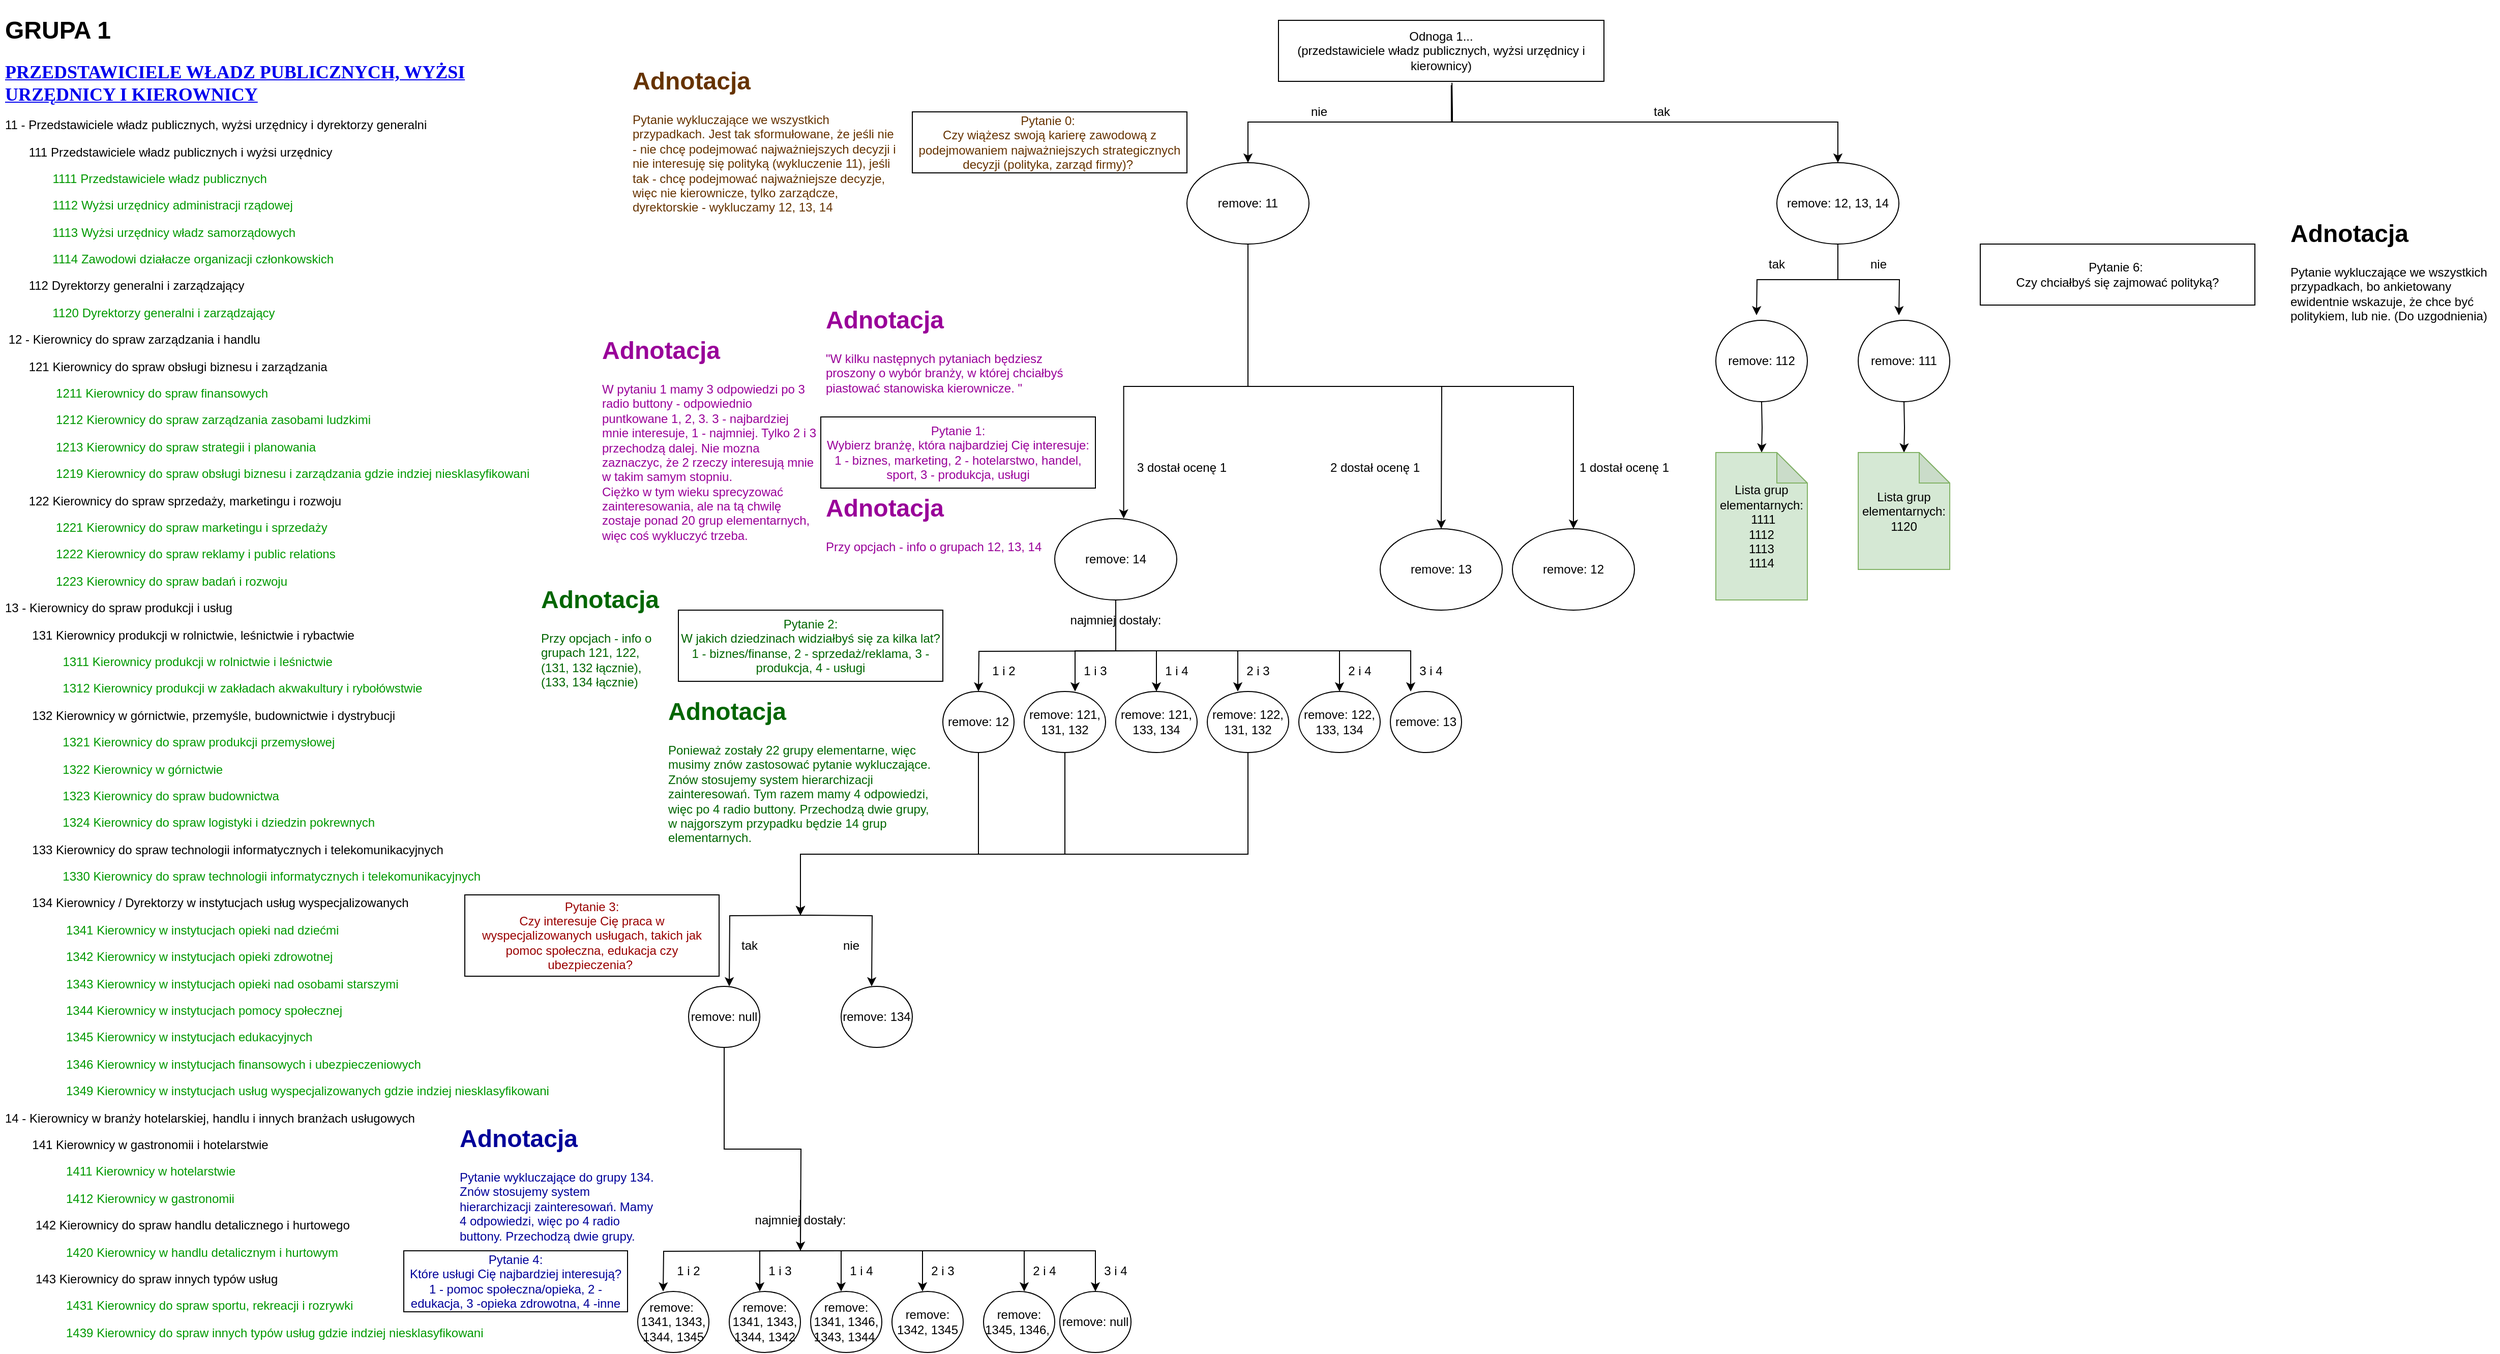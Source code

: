 <mxfile version="13.11.0" type="github">
  <diagram id="5uM9XUodchVWy86l6dnS" name="Page-1">
    <mxGraphModel dx="2208" dy="645" grid="1" gridSize="10" guides="1" tooltips="1" connect="1" arrows="1" fold="1" page="1" pageScale="1" pageWidth="827" pageHeight="1169" math="0" shadow="0">
      <root>
        <mxCell id="0" />
        <mxCell id="1" parent="0" />
        <mxCell id="pN9J62DILKApvvg1MB21-1" value="Odnoga 1...&lt;br&gt;(przedstawiciele władz publicznych, wyżsi urzędnicy i kierownicy)" style="rounded=0;whiteSpace=wrap;html=1;" parent="1" vertex="1">
          <mxGeometry x="430" y="20" width="320" height="60" as="geometry" />
        </mxCell>
        <mxCell id="pN9J62DILKApvvg1MB21-2" value="Pytanie 0:&amp;nbsp;&lt;br&gt;Czy wiążesz swoją karierę zawodową z podejmowaniem najważniejszych strategicznych decyzji (polityka, zarząd firmy)?&amp;nbsp;" style="rounded=0;whiteSpace=wrap;html=1;fontColor=#663300;" parent="1" vertex="1">
          <mxGeometry x="70" y="110" width="270" height="60" as="geometry" />
        </mxCell>
        <mxCell id="pN9J62DILKApvvg1MB21-8" value="" style="endArrow=classic;html=1;exitX=0.531;exitY=1.063;exitDx=0;exitDy=0;rounded=0;exitPerimeter=0;" parent="1" source="pN9J62DILKApvvg1MB21-1" edge="1">
          <mxGeometry width="50" height="50" relative="1" as="geometry">
            <mxPoint x="530" y="130" as="sourcePoint" />
            <mxPoint x="400" y="160" as="targetPoint" />
            <Array as="points">
              <mxPoint x="600" y="120" />
              <mxPoint x="400" y="120" />
            </Array>
          </mxGeometry>
        </mxCell>
        <mxCell id="pN9J62DILKApvvg1MB21-10" value="" style="endArrow=classic;html=1;rounded=0;entryX=0.5;entryY=0;entryDx=0;entryDy=0;exitX=0.533;exitY=1.023;exitDx=0;exitDy=0;exitPerimeter=0;" parent="1" source="pN9J62DILKApvvg1MB21-1" target="JiiDd-c7EXxBYxir_EYN-1" edge="1">
          <mxGeometry width="50" height="50" relative="1" as="geometry">
            <mxPoint x="550" y="80" as="sourcePoint" />
            <mxPoint x="690" y="160" as="targetPoint" />
            <Array as="points">
              <mxPoint x="601" y="110" />
              <mxPoint x="601" y="120" />
              <mxPoint x="690" y="120" />
              <mxPoint x="980" y="120" />
            </Array>
          </mxGeometry>
        </mxCell>
        <mxCell id="pN9J62DILKApvvg1MB21-11" value="nie" style="text;html=1;strokeColor=none;fillColor=none;align=center;verticalAlign=middle;whiteSpace=wrap;rounded=0;" parent="1" vertex="1">
          <mxGeometry x="450" y="100" width="40" height="20" as="geometry" />
        </mxCell>
        <mxCell id="pN9J62DILKApvvg1MB21-12" value="tak" style="text;html=1;strokeColor=none;fillColor=none;align=center;verticalAlign=middle;whiteSpace=wrap;rounded=0;" parent="1" vertex="1">
          <mxGeometry x="787" y="100" width="40" height="20" as="geometry" />
        </mxCell>
        <mxCell id="JiiDd-c7EXxBYxir_EYN-13" style="edgeStyle=orthogonalEdgeStyle;rounded=0;orthogonalLoop=1;jettySize=auto;html=1;exitX=0.5;exitY=1;exitDx=0;exitDy=0;entryX=0.5;entryY=0;entryDx=0;entryDy=0;entryPerimeter=0;" parent="1" source="JiiDd-c7EXxBYxir_EYN-1" edge="1">
          <mxGeometry relative="1" as="geometry">
            <mxPoint x="900" y="310" as="targetPoint" />
          </mxGeometry>
        </mxCell>
        <mxCell id="fl4-99ZhUkf3XR74oAWI-5" style="edgeStyle=orthogonalEdgeStyle;rounded=0;orthogonalLoop=1;jettySize=auto;html=1;" parent="1" source="JiiDd-c7EXxBYxir_EYN-1" edge="1">
          <mxGeometry relative="1" as="geometry">
            <mxPoint x="1040" y="310" as="targetPoint" />
          </mxGeometry>
        </mxCell>
        <mxCell id="JiiDd-c7EXxBYxir_EYN-1" value="remove: 12, 13, 14" style="ellipse;whiteSpace=wrap;html=1;" parent="1" vertex="1">
          <mxGeometry x="920" y="160" width="120" height="80" as="geometry" />
        </mxCell>
        <mxCell id="JiiDd-c7EXxBYxir_EYN-19" style="edgeStyle=orthogonalEdgeStyle;rounded=0;orthogonalLoop=1;jettySize=auto;html=1;entryX=0.565;entryY=-0.002;entryDx=0;entryDy=0;entryPerimeter=0;" parent="1" source="JiiDd-c7EXxBYxir_EYN-4" target="JiiDd-c7EXxBYxir_EYN-29" edge="1">
          <mxGeometry relative="1" as="geometry">
            <mxPoint x="340" y="520" as="targetPoint" />
            <Array as="points">
              <mxPoint x="400" y="380" />
              <mxPoint x="278" y="380" />
            </Array>
          </mxGeometry>
        </mxCell>
        <mxCell id="JiiDd-c7EXxBYxir_EYN-20" style="edgeStyle=orthogonalEdgeStyle;rounded=0;orthogonalLoop=1;jettySize=auto;html=1;exitX=0.5;exitY=1;exitDx=0;exitDy=0;" parent="1" source="JiiDd-c7EXxBYxir_EYN-4" edge="1">
          <mxGeometry relative="1" as="geometry">
            <mxPoint x="590" y="520" as="targetPoint" />
          </mxGeometry>
        </mxCell>
        <mxCell id="JiiDd-c7EXxBYxir_EYN-21" style="edgeStyle=orthogonalEdgeStyle;rounded=0;orthogonalLoop=1;jettySize=auto;html=1;entryX=0.5;entryY=0;entryDx=0;entryDy=0;" parent="1" source="JiiDd-c7EXxBYxir_EYN-4" target="JiiDd-c7EXxBYxir_EYN-31" edge="1">
          <mxGeometry relative="1" as="geometry">
            <mxPoint x="580" y="520" as="targetPoint" />
            <Array as="points">
              <mxPoint x="400" y="380" />
              <mxPoint x="720" y="380" />
              <mxPoint x="720" y="520" />
            </Array>
          </mxGeometry>
        </mxCell>
        <mxCell id="JiiDd-c7EXxBYxir_EYN-4" value="remove: 11" style="ellipse;whiteSpace=wrap;html=1;" parent="1" vertex="1">
          <mxGeometry x="340" y="160" width="120" height="80" as="geometry" />
        </mxCell>
        <mxCell id="JiiDd-c7EXxBYxir_EYN-15" value="Pytanie 1:&lt;br&gt;Wybierz branżę, która najbardziej Cię interesuje:&lt;br&gt;1 - biznes, marketing, 2 - hotelarstwo, handel, sport, 3 - produkcja, usługi" style="rounded=0;whiteSpace=wrap;html=1;fillColor=none;fontColor=#990099;" parent="1" vertex="1">
          <mxGeometry x="-20" y="410" width="270" height="70" as="geometry" />
        </mxCell>
        <mxCell id="JiiDd-c7EXxBYxir_EYN-17" value="&lt;h1&gt;Adnotacja&amp;nbsp;&lt;/h1&gt;&lt;p&gt;&quot;W kilku następnych pytaniach będziesz proszony o wybór branży, w której chciałbyś piastować stanowiska kierownicze. &quot;&lt;/p&gt;&lt;p&gt;&amp;nbsp;&lt;/p&gt;" style="text;html=1;spacing=5;spacingTop=-20;whiteSpace=wrap;overflow=hidden;rounded=0;fontColor=#990099;" parent="1" vertex="1">
          <mxGeometry x="-20" y="295" width="270" height="120" as="geometry" />
        </mxCell>
        <mxCell id="JiiDd-c7EXxBYxir_EYN-22" value="3 dostał ocenę 1" style="text;html=1;strokeColor=none;fillColor=none;align=center;verticalAlign=middle;whiteSpace=wrap;rounded=0;" parent="1" vertex="1">
          <mxGeometry x="280" y="450" width="110" height="20" as="geometry" />
        </mxCell>
        <mxCell id="JiiDd-c7EXxBYxir_EYN-23" value="2 dostał ocenę 1" style="text;html=1;strokeColor=none;fillColor=none;align=center;verticalAlign=middle;whiteSpace=wrap;rounded=0;" parent="1" vertex="1">
          <mxGeometry x="470" y="450" width="110" height="20" as="geometry" />
        </mxCell>
        <mxCell id="JiiDd-c7EXxBYxir_EYN-24" value="1 dostał ocenę 1" style="text;html=1;strokeColor=none;fillColor=none;align=center;verticalAlign=middle;whiteSpace=wrap;rounded=0;" parent="1" vertex="1">
          <mxGeometry x="720" y="450" width="100" height="20" as="geometry" />
        </mxCell>
        <mxCell id="JiiDd-c7EXxBYxir_EYN-28" value="&lt;h1&gt;Adnotacja&lt;/h1&gt;&lt;p&gt;Przy opcjach - info o grupach 12, 13, 14&lt;/p&gt;&lt;p&gt;&lt;br&gt;&lt;/p&gt;" style="text;html=1;spacing=5;spacingTop=-20;whiteSpace=wrap;overflow=hidden;rounded=0;fontColor=#990099;" parent="1" vertex="1">
          <mxGeometry x="-20" y="480" width="230" height="90" as="geometry" />
        </mxCell>
        <mxCell id="JiiDd-c7EXxBYxir_EYN-33" style="edgeStyle=orthogonalEdgeStyle;rounded=0;orthogonalLoop=1;jettySize=auto;html=1;entryX=0.5;entryY=0;entryDx=0;entryDy=0;" parent="1" edge="1">
          <mxGeometry relative="1" as="geometry">
            <mxPoint x="135" y="680" as="targetPoint" />
            <mxPoint x="310" y="640" as="sourcePoint" />
          </mxGeometry>
        </mxCell>
        <mxCell id="JiiDd-c7EXxBYxir_EYN-34" style="edgeStyle=orthogonalEdgeStyle;rounded=0;orthogonalLoop=1;jettySize=auto;html=1;exitX=0.5;exitY=1;exitDx=0;exitDy=0;" parent="1" source="JiiDd-c7EXxBYxir_EYN-29" edge="1">
          <mxGeometry relative="1" as="geometry">
            <mxPoint x="390" y="680" as="targetPoint" />
            <Array as="points">
              <mxPoint x="270" y="640" />
              <mxPoint x="390" y="640" />
            </Array>
          </mxGeometry>
        </mxCell>
        <mxCell id="1KFQorK6eVUudZrLt6k1-2" style="edgeStyle=orthogonalEdgeStyle;rounded=0;orthogonalLoop=1;jettySize=auto;html=1;exitX=0.5;exitY=1;exitDx=0;exitDy=0;" edge="1" parent="1" source="JiiDd-c7EXxBYxir_EYN-29">
          <mxGeometry relative="1" as="geometry">
            <mxPoint x="230" y="680" as="targetPoint" />
            <Array as="points">
              <mxPoint x="270" y="640" />
              <mxPoint x="230" y="640" />
            </Array>
          </mxGeometry>
        </mxCell>
        <mxCell id="1KFQorK6eVUudZrLt6k1-3" style="edgeStyle=orthogonalEdgeStyle;rounded=0;orthogonalLoop=1;jettySize=auto;html=1;exitX=0.5;exitY=1;exitDx=0;exitDy=0;" edge="1" parent="1" source="JiiDd-c7EXxBYxir_EYN-29">
          <mxGeometry relative="1" as="geometry">
            <mxPoint x="310" y="680" as="targetPoint" />
            <Array as="points">
              <mxPoint x="270" y="640" />
              <mxPoint x="310" y="640" />
            </Array>
          </mxGeometry>
        </mxCell>
        <mxCell id="JiiDd-c7EXxBYxir_EYN-29" value="remove: 14" style="ellipse;whiteSpace=wrap;html=1;" parent="1" vertex="1">
          <mxGeometry x="210" y="510" width="120" height="80" as="geometry" />
        </mxCell>
        <mxCell id="JiiDd-c7EXxBYxir_EYN-30" value="remove: 13" style="ellipse;whiteSpace=wrap;html=1;" parent="1" vertex="1">
          <mxGeometry x="530" y="520" width="120" height="80" as="geometry" />
        </mxCell>
        <mxCell id="JiiDd-c7EXxBYxir_EYN-31" value="remove: 12" style="ellipse;whiteSpace=wrap;html=1;" parent="1" vertex="1">
          <mxGeometry x="660" y="520" width="120" height="80" as="geometry" />
        </mxCell>
        <mxCell id="JiiDd-c7EXxBYxir_EYN-32" value="Pytanie 2:&lt;br&gt;W jakich dziedzinach widziałbyś się za kilka lat?&lt;br&gt;1 - biznes/finanse, 2 - sprzedaż/reklama, 3 - produkcja, 4 - usługi" style="rounded=0;whiteSpace=wrap;html=1;fontColor=#006600;" parent="1" vertex="1">
          <mxGeometry x="-160" y="600" width="260" height="70" as="geometry" />
        </mxCell>
        <mxCell id="fl4-99ZhUkf3XR74oAWI-1" value="Pytanie 6:&amp;nbsp;&lt;br&gt;Czy chciałbyś się zajmować polityką?" style="rounded=0;whiteSpace=wrap;html=1;" parent="1" vertex="1">
          <mxGeometry x="1120" y="240" width="270" height="60" as="geometry" />
        </mxCell>
        <mxCell id="fl4-99ZhUkf3XR74oAWI-2" value="&lt;h1&gt;Adnotacja&lt;/h1&gt;&lt;div&gt;W pytaniu 1 mamy 3 odpowiedzi po 3 radio buttony - odpowiednio puntkowane 1, 2, 3. 3 - najbardziej mnie interesuje, 1 - najmniej. Tylko 2 i 3 przechodzą dalej. Nie mozna zaznaczyc, że 2 rzeczy interesują mnie w takim samym stopniu.&lt;/div&gt;&lt;div&gt;Ciężko w tym wieku sprecyzować zainteresowania, ale na tą chwilę zostaje ponad 20 grup elementarnych, więc coś wykluczyć trzeba.&amp;nbsp;&lt;/div&gt;&lt;p&gt;&lt;br&gt;&lt;/p&gt;" style="text;html=1;spacing=5;spacingTop=-20;whiteSpace=wrap;overflow=hidden;rounded=0;fontColor=#990099;" parent="1" vertex="1">
          <mxGeometry x="-240" y="325" width="220" height="230" as="geometry" />
        </mxCell>
        <mxCell id="fl4-99ZhUkf3XR74oAWI-3" value="&lt;h1&gt;Adnotacja&amp;nbsp;&lt;/h1&gt;&lt;p&gt;Pytanie wykluczające we wszystkich przypadkach. Jest tak sformułowane, że jeśli nie - nie chcę podejmować najważniejszych decyzji i nie interesuję się polityką (wykluczenie 11), jeśli tak - chcę podejmować najważniejsze decyzje, więc nie kierownicze, tylko zarządcze, dyrektorskie - wykluczamy 12, 13, 14&lt;/p&gt;&lt;p&gt;&lt;br&gt;&lt;/p&gt;&lt;p&gt;&lt;br&gt;&lt;/p&gt;" style="text;html=1;strokeColor=none;fillColor=none;spacing=5;spacingTop=-20;whiteSpace=wrap;overflow=hidden;rounded=0;fontColor=#663300;" parent="1" vertex="1">
          <mxGeometry x="-210" y="60" width="270" height="160" as="geometry" />
        </mxCell>
        <mxCell id="fl4-99ZhUkf3XR74oAWI-4" value="&lt;h1&gt;GRUPA 1&amp;nbsp;&lt;/h1&gt;&lt;a name=&quot;sekcja&quot; style=&quot;font-family: &amp;#34;verdana&amp;#34; ; font-size: 18px ; font-weight: 700&quot;&gt;PRZEDSTAWICIELE WŁADZ PUBLICZNYCH, WYŻSI URZĘDNICY I KIEROWNICY&lt;/a&gt;&lt;p&gt;11 - Przedstawiciele władz publicznych, wyżsi urzędnicy i dyrektorzy generalni&lt;br&gt;&lt;/p&gt;&lt;p&gt;&amp;nbsp; &amp;nbsp; &amp;nbsp; &amp;nbsp;&lt;span&gt;111&lt;/span&gt;&lt;span&gt; &lt;/span&gt;&lt;span&gt;Przedstawiciele władz publicznych i wyżsi urzędnicy&lt;/span&gt;&lt;br&gt;&lt;/p&gt;&lt;p&gt;&amp;nbsp; &amp;nbsp; &amp;nbsp; &amp;nbsp; &amp;nbsp; &amp;nbsp; &amp;nbsp; &lt;font color=&quot;#009900&quot;&gt;1111&lt;span&gt; &lt;/span&gt;Przedstawiciele władz publicznych&lt;/font&gt;&lt;/p&gt;&lt;p&gt;&lt;font color=&quot;#009900&quot;&gt;&amp;nbsp; &amp;nbsp; &amp;nbsp; &amp;nbsp; &amp;nbsp; &amp;nbsp; &amp;nbsp; 1112&lt;span&gt; &lt;/span&gt;Wyżsi urzędnicy administracji rządowej&lt;/font&gt;&lt;/p&gt;&lt;p&gt;&lt;font color=&quot;#009900&quot;&gt;&amp;nbsp; &amp;nbsp; &amp;nbsp; &amp;nbsp; &amp;nbsp; &amp;nbsp; &amp;nbsp; 1113&lt;span&gt; &lt;/span&gt;Wyżsi urzędnicy władz samorządowych&lt;/font&gt;&lt;/p&gt;&lt;p&gt;&lt;font color=&quot;#009900&quot;&gt;&amp;nbsp; &amp;nbsp; &amp;nbsp; &amp;nbsp; &amp;nbsp; &amp;nbsp; &amp;nbsp; 1114&lt;span&gt; &lt;/span&gt;Zawodowi działacze organizacji członkowskich&lt;/font&gt;&lt;/p&gt;&lt;p&gt;&lt;span&gt; &lt;/span&gt;&lt;/p&gt;&lt;p&gt;&amp;nbsp; &amp;nbsp; &amp;nbsp; &amp;nbsp;112&lt;span&gt; &lt;/span&gt;Dyrektorzy generalni i zarządzający&lt;/p&gt;&lt;p&gt;&amp;nbsp; &amp;nbsp; &amp;nbsp; &amp;nbsp; &amp;nbsp; &amp;nbsp; &amp;nbsp;&lt;font color=&quot;#009900&quot;&gt; 1120&lt;span&gt; &lt;/span&gt;Dyrektorzy generalni i zarządzający&lt;/font&gt;&lt;span&gt;  &lt;/span&gt;&lt;/p&gt;&lt;p&gt;&amp;nbsp;&lt;span&gt;12 - Kierownicy do spraw zarządzania i handlu&lt;/span&gt;&lt;/p&gt;&lt;p&gt;&amp;nbsp; &amp;nbsp; &amp;nbsp; &amp;nbsp;121&lt;span&gt; &lt;/span&gt;Kierownicy do spraw obsługi biznesu i zarządzania&lt;/p&gt;&lt;p&gt;&amp;nbsp; &amp;nbsp; &amp;nbsp; &amp;nbsp; &amp;nbsp; &amp;nbsp; &amp;nbsp; &amp;nbsp;&lt;font color=&quot;#009900&quot;&gt;1211&lt;span&gt; &lt;/span&gt;Kierownicy do spraw finansowych&lt;/font&gt;&lt;/p&gt;&lt;p&gt;&lt;font color=&quot;#009900&quot;&gt;&amp;nbsp; &amp;nbsp; &amp;nbsp; &amp;nbsp; &amp;nbsp; &amp;nbsp; &amp;nbsp; &amp;nbsp;1212&lt;span&gt; &lt;/span&gt;Kierownicy do spraw zarządzania zasobami ludzkimi&lt;/font&gt;&lt;/p&gt;&lt;p&gt;&lt;font color=&quot;#009900&quot;&gt;&amp;nbsp; &amp;nbsp; &amp;nbsp; &amp;nbsp; &amp;nbsp; &amp;nbsp; &amp;nbsp; &amp;nbsp;1213&lt;span&gt; &lt;/span&gt;Kierownicy do spraw strategii i planowania&lt;/font&gt;&lt;/p&gt;&lt;p&gt;&lt;font color=&quot;#009900&quot;&gt;&amp;nbsp; &amp;nbsp; &amp;nbsp; &amp;nbsp; &amp;nbsp; &amp;nbsp; &amp;nbsp; &amp;nbsp;1219&lt;span&gt; &lt;/span&gt;Kierownicy do spraw obsługi biznesu i zarządzania gdzie indziej niesklasyfikowani&lt;/font&gt;&lt;/p&gt;&lt;p&gt;&amp;nbsp; &amp;nbsp; &amp;nbsp; &amp;nbsp;122&lt;span&gt; &lt;/span&gt;Kierownicy do spraw sprzedaży, marketingu i rozwoju&lt;/p&gt;&lt;p&gt;&amp;nbsp; &amp;nbsp; &amp;nbsp; &amp;nbsp; &amp;nbsp; &amp;nbsp; &amp;nbsp; &lt;font color=&quot;#009900&quot;&gt;&amp;nbsp;1221&lt;span&gt; &lt;/span&gt;Kierownicy do spraw marketingu i sprzedaży&lt;/font&gt;&lt;/p&gt;&lt;p&gt;&lt;font color=&quot;#009900&quot;&gt;&amp;nbsp; &amp;nbsp; &amp;nbsp; &amp;nbsp; &amp;nbsp; &amp;nbsp; &amp;nbsp; &amp;nbsp;1222&lt;span&gt; &lt;/span&gt;Kierownicy do spraw reklamy i public relations&lt;/font&gt;&lt;/p&gt;&lt;p&gt;&lt;font color=&quot;#009900&quot;&gt;&amp;nbsp; &amp;nbsp; &amp;nbsp; &amp;nbsp; &amp;nbsp; &amp;nbsp; &amp;nbsp; &amp;nbsp;1223&lt;span&gt; &lt;/span&gt;Kierownicy do spraw badań i rozwoju&lt;/font&gt;&lt;/p&gt;&lt;p&gt;13 - Kierownicy do spraw produkcji i usług&lt;/p&gt;&lt;p&gt;&amp;nbsp; &amp;nbsp; &amp;nbsp; &amp;nbsp; 131&lt;span&gt; &lt;/span&gt;Kierownicy produkcji w rolnictwie, leśnictwie i rybactwie&lt;/p&gt;&lt;p&gt;&amp;nbsp; &amp;nbsp; &amp;nbsp; &amp;nbsp; &amp;nbsp; &amp;nbsp; &amp;nbsp; &amp;nbsp; &amp;nbsp;&lt;font color=&quot;#009900&quot;&gt;1311&lt;span&gt; &lt;/span&gt;Kierownicy produkcji w rolnictwie i leśnictwie&lt;/font&gt;&lt;/p&gt;&lt;p&gt;&lt;font color=&quot;#009900&quot;&gt;&amp;nbsp; &amp;nbsp; &amp;nbsp; &amp;nbsp; &amp;nbsp; &amp;nbsp; &amp;nbsp; &amp;nbsp; &amp;nbsp;1312&lt;span&gt; &lt;/span&gt;Kierownicy produkcji w zakładach akwakultury i rybołówstwie&lt;/font&gt;&lt;/p&gt;&lt;p&gt;&amp;nbsp; &amp;nbsp; &amp;nbsp; &amp;nbsp; 132&lt;span&gt; &lt;/span&gt;Kierownicy w górnictwie, przemyśle, budownictwie i dystrybucji&lt;/p&gt;&lt;p&gt;&amp;nbsp; &amp;nbsp; &amp;nbsp; &amp;nbsp; &amp;nbsp; &amp;nbsp; &amp;nbsp; &amp;nbsp; &lt;font color=&quot;#009900&quot;&gt;&amp;nbsp;1321&lt;span&gt; &lt;/span&gt;Kierownicy do spraw produkcji przemysłowej&lt;/font&gt;&lt;/p&gt;&lt;p&gt;&lt;font color=&quot;#009900&quot;&gt;&amp;nbsp; &amp;nbsp; &amp;nbsp; &amp;nbsp; &amp;nbsp; &amp;nbsp; &amp;nbsp; &amp;nbsp; &amp;nbsp;1322&lt;span&gt; &lt;/span&gt;Kierownicy w górnictwie&lt;/font&gt;&lt;/p&gt;&lt;p&gt;&lt;font color=&quot;#009900&quot;&gt;&amp;nbsp; &amp;nbsp; &amp;nbsp; &amp;nbsp; &amp;nbsp; &amp;nbsp; &amp;nbsp; &amp;nbsp; &amp;nbsp;1323&lt;span&gt; &lt;/span&gt;Kierownicy do spraw budownictwa&lt;/font&gt;&lt;/p&gt;&lt;p&gt;&lt;font color=&quot;#009900&quot;&gt;&amp;nbsp; &amp;nbsp; &amp;nbsp; &amp;nbsp; &amp;nbsp; &amp;nbsp; &amp;nbsp; &amp;nbsp; &amp;nbsp;1324&lt;span&gt; &lt;/span&gt;Kierownicy do spraw logistyki i dziedzin pokrewnych&lt;/font&gt;&lt;/p&gt;&lt;p&gt;&amp;nbsp; &amp;nbsp; &amp;nbsp; &amp;nbsp; 133&lt;span&gt; &lt;/span&gt;Kierownicy do spraw technologii informatycznych i telekomunikacyjnych&lt;/p&gt;&lt;p&gt;&amp;nbsp; &amp;nbsp; &amp;nbsp; &amp;nbsp; &amp;nbsp; &amp;nbsp; &amp;nbsp; &amp;nbsp;&lt;font color=&quot;#009900&quot;&gt; &amp;nbsp;1330&lt;span&gt; &lt;/span&gt;Kierownicy do spraw technologii informatycznych i telekomunikacyjnych&lt;/font&gt;&lt;/p&gt;&lt;p&gt;&amp;nbsp; &amp;nbsp; &amp;nbsp; &amp;nbsp; 134&lt;span&gt; &lt;/span&gt;Kierownicy / Dyrektorzy w instytucjach usług wyspecjalizowanych&lt;/p&gt;&lt;p&gt;&amp;nbsp; &amp;nbsp; &amp;nbsp; &amp;nbsp; &amp;nbsp; &amp;nbsp; &amp;nbsp; &amp;nbsp; &amp;nbsp;&lt;font color=&quot;#009900&quot;&gt; 1341&lt;span&gt; &lt;/span&gt;Kierownicy w instytucjach opieki nad dziećmi&lt;/font&gt;&lt;/p&gt;&lt;p&gt;&lt;font color=&quot;#009900&quot;&gt;&amp;nbsp; &amp;nbsp; &amp;nbsp; &amp;nbsp; &amp;nbsp; &amp;nbsp; &amp;nbsp; &amp;nbsp; &amp;nbsp; 1342&lt;span&gt; &lt;/span&gt;Kierownicy w instytucjach opieki zdrowotnej&lt;/font&gt;&lt;/p&gt;&lt;p&gt;&lt;font color=&quot;#009900&quot;&gt;&amp;nbsp; &amp;nbsp; &amp;nbsp; &amp;nbsp; &amp;nbsp; &amp;nbsp; &amp;nbsp; &amp;nbsp; &amp;nbsp; 1343&lt;span&gt; &lt;/span&gt;Kierownicy w instytucjach opieki nad osobami starszymi&lt;/font&gt;&lt;/p&gt;&lt;p&gt;&lt;font color=&quot;#009900&quot;&gt;&amp;nbsp; &amp;nbsp; &amp;nbsp; &amp;nbsp; &amp;nbsp; &amp;nbsp; &amp;nbsp; &amp;nbsp; &amp;nbsp; 1344&lt;span&gt; &lt;/span&gt;Kierownicy w instytucjach pomocy społecznej&lt;/font&gt;&lt;/p&gt;&lt;p&gt;&lt;font color=&quot;#009900&quot;&gt;&amp;nbsp; &amp;nbsp; &amp;nbsp; &amp;nbsp; &amp;nbsp; &amp;nbsp; &amp;nbsp; &amp;nbsp; &amp;nbsp; 1345&lt;span&gt; &lt;/span&gt;Kierownicy w instytucjach edukacyjnych&lt;/font&gt;&lt;/p&gt;&lt;p&gt;&lt;font color=&quot;#009900&quot;&gt;&amp;nbsp; &amp;nbsp; &amp;nbsp; &amp;nbsp; &amp;nbsp; &amp;nbsp; &amp;nbsp; &amp;nbsp; &amp;nbsp; 1346&lt;span&gt; &lt;/span&gt;Kierownicy w instytucjach finansowych i ubezpieczeniowych&lt;/font&gt;&lt;/p&gt;&lt;p&gt;&lt;font color=&quot;#009900&quot;&gt;&amp;nbsp; &amp;nbsp; &amp;nbsp; &amp;nbsp; &amp;nbsp; &amp;nbsp; &amp;nbsp; &amp;nbsp; &amp;nbsp; 1349&lt;span&gt; &lt;/span&gt;Kierownicy w instytucjach usług wyspecjalizowanych gdzie indziej niesklasyfikowani&lt;/font&gt;&lt;/p&gt;&lt;p&gt;14 - Kierownicy w branży hotelarskiej, handlu i innych branżach usługowych&lt;/p&gt;&lt;p&gt;&amp;nbsp; &amp;nbsp; &amp;nbsp; &amp;nbsp; 141&lt;span&gt; &lt;/span&gt;Kierownicy w gastronomii i hotelarstwie&lt;/p&gt;&lt;p&gt;&amp;nbsp; &amp;nbsp; &amp;nbsp; &amp;nbsp; &amp;nbsp; &amp;nbsp; &amp;nbsp; &amp;nbsp; &amp;nbsp;&lt;font color=&quot;#009900&quot;&gt; 1411&lt;span&gt; &lt;/span&gt;Kierownicy w hotelarstwie&lt;/font&gt;&lt;/p&gt;&lt;p&gt;&lt;font color=&quot;#009900&quot;&gt;&amp;nbsp; &amp;nbsp; &amp;nbsp; &amp;nbsp; &amp;nbsp; &amp;nbsp; &amp;nbsp; &amp;nbsp; &amp;nbsp; 1412&lt;span&gt; &lt;/span&gt;Kierownicy w gastronomii&lt;/font&gt;&lt;/p&gt;&lt;p&gt;&amp;nbsp; &amp;nbsp; &amp;nbsp; &amp;nbsp; &amp;nbsp;142&lt;span&gt; &lt;/span&gt;Kierownicy do spraw handlu detalicznego i hurtowego&lt;/p&gt;&lt;p&gt;&amp;nbsp; &amp;nbsp; &amp;nbsp; &amp;nbsp; &amp;nbsp; &amp;nbsp; &amp;nbsp; &amp;nbsp; &lt;font color=&quot;#009900&quot;&gt;&amp;nbsp; 1420&lt;span&gt; &lt;/span&gt;Kierownicy w handlu detalicznym i hurtowym&lt;/font&gt;&lt;/p&gt;&lt;p&gt;&amp;nbsp; &amp;nbsp; &amp;nbsp; &amp;nbsp; &amp;nbsp;143&lt;span&gt; &lt;/span&gt;Kierownicy do spraw innych typów usług&lt;/p&gt;&lt;p&gt;&amp;nbsp; &amp;nbsp; &amp;nbsp; &amp;nbsp; &amp;nbsp; &amp;nbsp; &amp;nbsp; &amp;nbsp; &lt;font color=&quot;#009900&quot;&gt;&amp;nbsp; 1431&lt;span&gt; &lt;/span&gt;Kierownicy do spraw sportu, rekreacji i rozrywki&lt;/font&gt;&lt;/p&gt;&lt;p&gt;&lt;font color=&quot;#009900&quot;&gt;&amp;nbsp; &amp;nbsp; &amp;nbsp; &amp;nbsp; &amp;nbsp; &amp;nbsp; &amp;nbsp; &amp;nbsp; &amp;nbsp; 1439&lt;span&gt; &lt;/span&gt;Kierownicy do spraw innych typów usług gdzie indziej niesklasyfikowani&lt;/font&gt;&lt;/p&gt;&lt;p&gt;&amp;nbsp; &amp;nbsp; &amp;nbsp;&amp;nbsp;&lt;/p&gt;&lt;p&gt;&lt;br&gt;&lt;/p&gt;&lt;p&gt;&lt;br&gt;&lt;/p&gt;" style="text;html=1;strokeColor=none;fillColor=none;spacing=5;spacingTop=-20;whiteSpace=wrap;overflow=hidden;rounded=0;" parent="1" vertex="1">
          <mxGeometry x="-827" y="10" width="560" height="1320" as="geometry" />
        </mxCell>
        <mxCell id="fl4-99ZhUkf3XR74oAWI-6" value="tak" style="text;html=1;strokeColor=none;fillColor=none;align=center;verticalAlign=middle;whiteSpace=wrap;rounded=0;" parent="1" vertex="1">
          <mxGeometry x="900" y="250" width="40" height="20" as="geometry" />
        </mxCell>
        <mxCell id="fl4-99ZhUkf3XR74oAWI-7" value="nie" style="text;html=1;strokeColor=none;fillColor=none;align=center;verticalAlign=middle;whiteSpace=wrap;rounded=0;" parent="1" vertex="1">
          <mxGeometry x="1000" y="250" width="40" height="20" as="geometry" />
        </mxCell>
        <mxCell id="fl4-99ZhUkf3XR74oAWI-8" value="remove: 111" style="ellipse;whiteSpace=wrap;html=1;" parent="1" vertex="1">
          <mxGeometry x="1000" y="315" width="90" height="80" as="geometry" />
        </mxCell>
        <mxCell id="fl4-99ZhUkf3XR74oAWI-9" value="remove: 112" style="ellipse;whiteSpace=wrap;html=1;" parent="1" vertex="1">
          <mxGeometry x="860" y="315" width="90" height="80" as="geometry" />
        </mxCell>
        <mxCell id="fl4-99ZhUkf3XR74oAWI-10" value="&lt;h1&gt;Adnotacja&amp;nbsp;&lt;/h1&gt;&lt;p&gt;Pytanie wykluczające we wszystkich przypadkach, bo ankietowany ewidentnie wskazuje, że chce być politykiem, lub nie. (Do uzgodnienia)&lt;/p&gt;&lt;p&gt;&lt;br&gt;&lt;/p&gt;&lt;p&gt;&lt;br&gt;&lt;/p&gt;&lt;p&gt;&lt;br&gt;&lt;/p&gt;" style="text;html=1;strokeColor=none;fillColor=none;spacing=5;spacingTop=-20;whiteSpace=wrap;overflow=hidden;rounded=0;" parent="1" vertex="1">
          <mxGeometry x="1420" y="210" width="210" height="120" as="geometry" />
        </mxCell>
        <mxCell id="fl4-99ZhUkf3XR74oAWI-12" value="" style="edgeStyle=orthogonalEdgeStyle;rounded=0;orthogonalLoop=1;jettySize=auto;html=1;" parent="1" target="fl4-99ZhUkf3XR74oAWI-13" edge="1">
          <mxGeometry relative="1" as="geometry">
            <mxPoint x="905" y="395" as="sourcePoint" />
          </mxGeometry>
        </mxCell>
        <mxCell id="fl4-99ZhUkf3XR74oAWI-13" value="Lista grup elementarnych:&lt;br&gt;&amp;nbsp;1111&lt;br&gt;1112&lt;br&gt;1113&lt;br&gt;1114" style="shape=note;whiteSpace=wrap;html=1;backgroundOutline=1;darkOpacity=0.05;size=30;fillColor=#d5e8d4;strokeColor=#82b366;" parent="1" vertex="1">
          <mxGeometry x="860" y="445" width="90" height="145" as="geometry" />
        </mxCell>
        <mxCell id="fl4-99ZhUkf3XR74oAWI-14" value="" style="edgeStyle=orthogonalEdgeStyle;rounded=0;orthogonalLoop=1;jettySize=auto;html=1;" parent="1" target="fl4-99ZhUkf3XR74oAWI-15" edge="1">
          <mxGeometry relative="1" as="geometry">
            <mxPoint x="1045" y="395" as="sourcePoint" />
          </mxGeometry>
        </mxCell>
        <mxCell id="fl4-99ZhUkf3XR74oAWI-15" value="Lista grup elementarnych:&lt;br&gt;1120" style="shape=note;whiteSpace=wrap;html=1;backgroundOutline=1;darkOpacity=0.05;size=30;fillColor=#d5e8d4;strokeColor=#82b366;" parent="1" vertex="1">
          <mxGeometry x="1000" y="445" width="90" height="115" as="geometry" />
        </mxCell>
        <mxCell id="1KFQorK6eVUudZrLt6k1-1" value="&lt;h1&gt;Adnotacja&lt;/h1&gt;&lt;p&gt;Przy opcjach - info o grupach 121, 122, (131, 132 łącznie), (133, 134 łącznie)&lt;/p&gt;&lt;p&gt;&lt;br&gt;&lt;/p&gt;&lt;p&gt;&lt;br&gt;&lt;/p&gt;" style="text;html=1;strokeColor=none;fillColor=none;spacing=5;spacingTop=-20;whiteSpace=wrap;overflow=hidden;rounded=0;fontColor=#006600;" vertex="1" parent="1">
          <mxGeometry x="-300" y="570" width="130" height="130" as="geometry" />
        </mxCell>
        <mxCell id="1KFQorK6eVUudZrLt6k1-26" style="edgeStyle=orthogonalEdgeStyle;rounded=0;orthogonalLoop=1;jettySize=auto;html=1;exitX=0.5;exitY=1;exitDx=0;exitDy=0;fontColor=#006600;" edge="1" parent="1" source="1KFQorK6eVUudZrLt6k1-4">
          <mxGeometry relative="1" as="geometry">
            <mxPoint x="-40" y="900" as="targetPoint" />
            <Array as="points">
              <mxPoint x="135" y="840" />
              <mxPoint x="-40" y="840" />
            </Array>
          </mxGeometry>
        </mxCell>
        <mxCell id="1KFQorK6eVUudZrLt6k1-4" value="remove: 12" style="ellipse;whiteSpace=wrap;html=1;" vertex="1" parent="1">
          <mxGeometry x="100" y="680" width="70" height="60" as="geometry" />
        </mxCell>
        <mxCell id="1KFQorK6eVUudZrLt6k1-9" style="edgeStyle=orthogonalEdgeStyle;rounded=0;orthogonalLoop=1;jettySize=auto;html=1;exitX=0.5;exitY=0;exitDx=0;exitDy=0;" edge="1" parent="1" source="1KFQorK6eVUudZrLt6k1-5">
          <mxGeometry relative="1" as="geometry">
            <mxPoint x="490" y="680" as="targetPoint" />
            <Array as="points">
              <mxPoint x="270" y="640" />
              <mxPoint x="490" y="640" />
            </Array>
          </mxGeometry>
        </mxCell>
        <mxCell id="1KFQorK6eVUudZrLt6k1-12" style="edgeStyle=orthogonalEdgeStyle;rounded=0;orthogonalLoop=1;jettySize=auto;html=1;exitX=0.5;exitY=0;exitDx=0;exitDy=0;" edge="1" parent="1" source="1KFQorK6eVUudZrLt6k1-5">
          <mxGeometry relative="1" as="geometry">
            <mxPoint x="560" y="680" as="targetPoint" />
            <Array as="points">
              <mxPoint x="270" y="640" />
              <mxPoint x="560" y="640" />
            </Array>
          </mxGeometry>
        </mxCell>
        <mxCell id="1KFQorK6eVUudZrLt6k1-5" value="najmniej dostały:" style="text;html=1;strokeColor=none;fillColor=none;align=center;verticalAlign=middle;whiteSpace=wrap;rounded=0;" vertex="1" parent="1">
          <mxGeometry x="215" y="600" width="110" height="20" as="geometry" />
        </mxCell>
        <mxCell id="1KFQorK6eVUudZrLt6k1-6" value="1 i 2" style="text;html=1;strokeColor=none;fillColor=none;align=center;verticalAlign=middle;whiteSpace=wrap;rounded=0;" vertex="1" parent="1">
          <mxGeometry x="140" y="650" width="40" height="20" as="geometry" />
        </mxCell>
        <mxCell id="1KFQorK6eVUudZrLt6k1-7" value="1 i 3" style="text;html=1;strokeColor=none;fillColor=none;align=center;verticalAlign=middle;whiteSpace=wrap;rounded=0;" vertex="1" parent="1">
          <mxGeometry x="230" y="650" width="40" height="20" as="geometry" />
        </mxCell>
        <mxCell id="1KFQorK6eVUudZrLt6k1-8" value="1 i 4" style="text;html=1;strokeColor=none;fillColor=none;align=center;verticalAlign=middle;whiteSpace=wrap;rounded=0;" vertex="1" parent="1">
          <mxGeometry x="310" y="650" width="40" height="20" as="geometry" />
        </mxCell>
        <mxCell id="1KFQorK6eVUudZrLt6k1-10" value="2 i 3" style="text;html=1;strokeColor=none;fillColor=none;align=center;verticalAlign=middle;whiteSpace=wrap;rounded=0;" vertex="1" parent="1">
          <mxGeometry x="390" y="650" width="40" height="20" as="geometry" />
        </mxCell>
        <mxCell id="1KFQorK6eVUudZrLt6k1-11" value="2 i 4" style="text;html=1;strokeColor=none;fillColor=none;align=center;verticalAlign=middle;whiteSpace=wrap;rounded=0;" vertex="1" parent="1">
          <mxGeometry x="490" y="650" width="40" height="20" as="geometry" />
        </mxCell>
        <mxCell id="1KFQorK6eVUudZrLt6k1-13" value="3 i 4" style="text;html=1;strokeColor=none;fillColor=none;align=center;verticalAlign=middle;whiteSpace=wrap;rounded=0;" vertex="1" parent="1">
          <mxGeometry x="560" y="650" width="40" height="20" as="geometry" />
        </mxCell>
        <mxCell id="1KFQorK6eVUudZrLt6k1-14" value="remove: 121, 131, 132" style="ellipse;whiteSpace=wrap;html=1;" vertex="1" parent="1">
          <mxGeometry x="180" y="680" width="80" height="60" as="geometry" />
        </mxCell>
        <mxCell id="1KFQorK6eVUudZrLt6k1-25" style="edgeStyle=orthogonalEdgeStyle;rounded=0;orthogonalLoop=1;jettySize=auto;html=1;exitX=0.5;exitY=1;exitDx=0;exitDy=0;fontColor=#006600;" edge="1" parent="1" source="1KFQorK6eVUudZrLt6k1-14">
          <mxGeometry relative="1" as="geometry">
            <mxPoint x="-40" y="900" as="targetPoint" />
            <Array as="points">
              <mxPoint x="220" y="840" />
              <mxPoint x="-40" y="840" />
            </Array>
          </mxGeometry>
        </mxCell>
        <mxCell id="1KFQorK6eVUudZrLt6k1-15" value="remove: 121, 133, 134" style="ellipse;whiteSpace=wrap;html=1;" vertex="1" parent="1">
          <mxGeometry x="270" y="680" width="80" height="60" as="geometry" />
        </mxCell>
        <mxCell id="1KFQorK6eVUudZrLt6k1-34" style="edgeStyle=orthogonalEdgeStyle;rounded=0;orthogonalLoop=1;jettySize=auto;html=1;exitX=0.5;exitY=1;exitDx=0;exitDy=0;fontColor=#006600;" edge="1" parent="1" source="1KFQorK6eVUudZrLt6k1-16">
          <mxGeometry relative="1" as="geometry">
            <mxPoint x="-40" y="900" as="targetPoint" />
            <Array as="points">
              <mxPoint x="400" y="840" />
              <mxPoint x="-40" y="840" />
            </Array>
          </mxGeometry>
        </mxCell>
        <mxCell id="1KFQorK6eVUudZrLt6k1-16" value="remove: 122, 131, 132" style="ellipse;whiteSpace=wrap;html=1;" vertex="1" parent="1">
          <mxGeometry x="360" y="680" width="80" height="60" as="geometry" />
        </mxCell>
        <mxCell id="1KFQorK6eVUudZrLt6k1-17" value="remove: 122, 133, 134" style="ellipse;whiteSpace=wrap;html=1;" vertex="1" parent="1">
          <mxGeometry x="450" y="680" width="80" height="60" as="geometry" />
        </mxCell>
        <mxCell id="1KFQorK6eVUudZrLt6k1-19" value="remove: 13" style="ellipse;whiteSpace=wrap;html=1;" vertex="1" parent="1">
          <mxGeometry x="540" y="680" width="70" height="60" as="geometry" />
        </mxCell>
        <mxCell id="1KFQorK6eVUudZrLt6k1-21" value="&lt;font color=&quot;#990000&quot;&gt;Pytanie 3:&lt;br&gt;Czy interesuje Cię praca w wyspecjalizowanych usługach, takich jak pomoc społeczna, edukacja czy ubezpieczenia?&amp;nbsp;&lt;br&gt;&lt;/font&gt;" style="rounded=0;whiteSpace=wrap;html=1;fontColor=#006600;" vertex="1" parent="1">
          <mxGeometry x="-370" y="880" width="250" height="80" as="geometry" />
        </mxCell>
        <mxCell id="fl4-99ZhUkf3XR74oAWI-17" value="&lt;h1&gt;Adnotacja&amp;nbsp;&lt;/h1&gt;&lt;p&gt;Ponieważ zostały 22 grupy elementarne, więc musimy znów zastosować pytanie wykluczające. Znów stosujemy system hierarchizacji zainteresowań. Tym razem mamy 4 odpowiedzi, więc po 4 radio buttony. Przechodzą dwie grupy, w najgorszym przypadku będzie 14 grup elementarnych.&lt;/p&gt;&lt;p&gt;&amp;nbsp;&lt;/p&gt;" style="text;html=1;strokeColor=none;fillColor=none;spacing=5;spacingTop=-20;whiteSpace=wrap;overflow=hidden;rounded=0;fontColor=#006600;" parent="1" vertex="1">
          <mxGeometry x="-175" y="680" width="270" height="160" as="geometry" />
        </mxCell>
        <mxCell id="1KFQorK6eVUudZrLt6k1-28" style="edgeStyle=orthogonalEdgeStyle;rounded=0;orthogonalLoop=1;jettySize=auto;html=1;exitX=0.5;exitY=1;exitDx=0;exitDy=0;entryX=0.5;entryY=0;entryDx=0;entryDy=0;entryPerimeter=0;" edge="1" parent="1">
          <mxGeometry relative="1" as="geometry">
            <mxPoint x="-110" y="970" as="targetPoint" />
            <mxPoint x="-30" y="900" as="sourcePoint" />
          </mxGeometry>
        </mxCell>
        <mxCell id="1KFQorK6eVUudZrLt6k1-29" style="edgeStyle=orthogonalEdgeStyle;rounded=0;orthogonalLoop=1;jettySize=auto;html=1;" edge="1" parent="1">
          <mxGeometry relative="1" as="geometry">
            <mxPoint x="30" y="970" as="targetPoint" />
            <mxPoint x="-30" y="900" as="sourcePoint" />
          </mxGeometry>
        </mxCell>
        <mxCell id="1KFQorK6eVUudZrLt6k1-30" value="tak" style="text;html=1;strokeColor=none;fillColor=none;align=center;verticalAlign=middle;whiteSpace=wrap;rounded=0;" vertex="1" parent="1">
          <mxGeometry x="-110" y="920" width="40" height="20" as="geometry" />
        </mxCell>
        <mxCell id="1KFQorK6eVUudZrLt6k1-31" value="nie" style="text;html=1;strokeColor=none;fillColor=none;align=center;verticalAlign=middle;whiteSpace=wrap;rounded=0;" vertex="1" parent="1">
          <mxGeometry x="-10" y="920" width="40" height="20" as="geometry" />
        </mxCell>
        <mxCell id="1KFQorK6eVUudZrLt6k1-51" style="edgeStyle=orthogonalEdgeStyle;rounded=0;orthogonalLoop=1;jettySize=auto;html=1;exitX=0.5;exitY=1;exitDx=0;exitDy=0;fontColor=#000099;" edge="1" parent="1" source="1KFQorK6eVUudZrLt6k1-32">
          <mxGeometry relative="1" as="geometry">
            <mxPoint x="-40" y="1230" as="targetPoint" />
          </mxGeometry>
        </mxCell>
        <mxCell id="1KFQorK6eVUudZrLt6k1-32" value="remove: null" style="ellipse;whiteSpace=wrap;html=1;" vertex="1" parent="1">
          <mxGeometry x="-150" y="970" width="70" height="60" as="geometry" />
        </mxCell>
        <mxCell id="1KFQorK6eVUudZrLt6k1-33" value="remove: 134" style="ellipse;whiteSpace=wrap;html=1;" vertex="1" parent="1">
          <mxGeometry y="970" width="70" height="60" as="geometry" />
        </mxCell>
        <mxCell id="1KFQorK6eVUudZrLt6k1-36" value="&lt;font color=&quot;#000099&quot;&gt;Pytanie 4:&lt;br&gt;Które usługi Cię najbardziej interesują?&lt;br&gt;1 - pomoc społeczna/opieka, 2 - edukacja, 3 -opieka zdrowotna, 4 -inne&lt;br&gt;&lt;/font&gt;" style="rounded=0;whiteSpace=wrap;html=1;fontColor=#006600;" vertex="1" parent="1">
          <mxGeometry x="-430" y="1230" width="220" height="60" as="geometry" />
        </mxCell>
        <mxCell id="1KFQorK6eVUudZrLt6k1-37" value="&lt;h1&gt;Adnotacja&amp;nbsp;&lt;/h1&gt;&lt;p&gt;Pytanie wykluczające do grupy 134. Znów stosujemy system hierarchizacji zainteresowań. Mamy 4 odpowiedzi, więc po 4 radio buttony. Przechodzą dwie grupy.&lt;/p&gt;&lt;p&gt;&amp;nbsp;&lt;/p&gt;" style="text;html=1;strokeColor=none;fillColor=none;spacing=5;spacingTop=-20;whiteSpace=wrap;overflow=hidden;rounded=0;fontColor=#000099;" vertex="1" parent="1">
          <mxGeometry x="-380" y="1100" width="200" height="150" as="geometry" />
        </mxCell>
        <mxCell id="1KFQorK6eVUudZrLt6k1-38" style="edgeStyle=orthogonalEdgeStyle;rounded=0;orthogonalLoop=1;jettySize=auto;html=1;entryX=0.5;entryY=0;entryDx=0;entryDy=0;" edge="1" parent="1">
          <mxGeometry relative="1" as="geometry">
            <mxPoint x="-175" y="1270" as="targetPoint" />
            <mxPoint y="1230" as="sourcePoint" />
          </mxGeometry>
        </mxCell>
        <mxCell id="1KFQorK6eVUudZrLt6k1-39" style="edgeStyle=orthogonalEdgeStyle;rounded=0;orthogonalLoop=1;jettySize=auto;html=1;exitX=0.5;exitY=1;exitDx=0;exitDy=0;" edge="1" parent="1">
          <mxGeometry relative="1" as="geometry">
            <mxPoint x="80" y="1270" as="targetPoint" />
            <Array as="points">
              <mxPoint x="-40" y="1230" />
              <mxPoint x="80" y="1230" />
            </Array>
            <mxPoint x="-40" y="1180" as="sourcePoint" />
          </mxGeometry>
        </mxCell>
        <mxCell id="1KFQorK6eVUudZrLt6k1-40" style="edgeStyle=orthogonalEdgeStyle;rounded=0;orthogonalLoop=1;jettySize=auto;html=1;exitX=0.5;exitY=1;exitDx=0;exitDy=0;" edge="1" parent="1">
          <mxGeometry relative="1" as="geometry">
            <mxPoint x="-80" y="1270" as="targetPoint" />
            <mxPoint x="-40" y="1180" as="sourcePoint" />
            <Array as="points">
              <mxPoint x="-40" y="1230" />
              <mxPoint x="-80" y="1230" />
            </Array>
          </mxGeometry>
        </mxCell>
        <mxCell id="1KFQorK6eVUudZrLt6k1-41" style="edgeStyle=orthogonalEdgeStyle;rounded=0;orthogonalLoop=1;jettySize=auto;html=1;exitX=0.5;exitY=1;exitDx=0;exitDy=0;" edge="1" parent="1">
          <mxGeometry relative="1" as="geometry">
            <mxPoint y="1270" as="targetPoint" />
            <mxPoint x="-40" y="1180" as="sourcePoint" />
            <Array as="points">
              <mxPoint x="-40" y="1230" />
              <mxPoint y="1230" />
            </Array>
          </mxGeometry>
        </mxCell>
        <mxCell id="1KFQorK6eVUudZrLt6k1-42" style="edgeStyle=orthogonalEdgeStyle;rounded=0;orthogonalLoop=1;jettySize=auto;html=1;exitX=0.5;exitY=0;exitDx=0;exitDy=0;" edge="1" parent="1" source="1KFQorK6eVUudZrLt6k1-44">
          <mxGeometry relative="1" as="geometry">
            <mxPoint x="180" y="1270" as="targetPoint" />
            <Array as="points">
              <mxPoint x="-40" y="1230" />
              <mxPoint x="180" y="1230" />
            </Array>
          </mxGeometry>
        </mxCell>
        <mxCell id="1KFQorK6eVUudZrLt6k1-43" style="edgeStyle=orthogonalEdgeStyle;rounded=0;orthogonalLoop=1;jettySize=auto;html=1;exitX=0.5;exitY=0;exitDx=0;exitDy=0;" edge="1" parent="1" source="1KFQorK6eVUudZrLt6k1-44">
          <mxGeometry relative="1" as="geometry">
            <mxPoint x="250" y="1270" as="targetPoint" />
            <Array as="points">
              <mxPoint x="-40" y="1230" />
              <mxPoint x="250" y="1230" />
            </Array>
          </mxGeometry>
        </mxCell>
        <mxCell id="1KFQorK6eVUudZrLt6k1-44" value="najmniej dostały:" style="text;html=1;strokeColor=none;fillColor=none;align=center;verticalAlign=middle;whiteSpace=wrap;rounded=0;" vertex="1" parent="1">
          <mxGeometry x="-95" y="1190" width="110" height="20" as="geometry" />
        </mxCell>
        <mxCell id="1KFQorK6eVUudZrLt6k1-45" value="1 i 2" style="text;html=1;strokeColor=none;fillColor=none;align=center;verticalAlign=middle;whiteSpace=wrap;rounded=0;" vertex="1" parent="1">
          <mxGeometry x="-170" y="1240" width="40" height="20" as="geometry" />
        </mxCell>
        <mxCell id="1KFQorK6eVUudZrLt6k1-46" value="1 i 3" style="text;html=1;strokeColor=none;fillColor=none;align=center;verticalAlign=middle;whiteSpace=wrap;rounded=0;" vertex="1" parent="1">
          <mxGeometry x="-80" y="1240" width="40" height="20" as="geometry" />
        </mxCell>
        <mxCell id="1KFQorK6eVUudZrLt6k1-47" value="1 i 4" style="text;html=1;strokeColor=none;fillColor=none;align=center;verticalAlign=middle;whiteSpace=wrap;rounded=0;" vertex="1" parent="1">
          <mxGeometry y="1240" width="40" height="20" as="geometry" />
        </mxCell>
        <mxCell id="1KFQorK6eVUudZrLt6k1-48" value="2 i 3" style="text;html=1;strokeColor=none;fillColor=none;align=center;verticalAlign=middle;whiteSpace=wrap;rounded=0;" vertex="1" parent="1">
          <mxGeometry x="80" y="1240" width="40" height="20" as="geometry" />
        </mxCell>
        <mxCell id="1KFQorK6eVUudZrLt6k1-49" value="2 i 4" style="text;html=1;strokeColor=none;fillColor=none;align=center;verticalAlign=middle;whiteSpace=wrap;rounded=0;" vertex="1" parent="1">
          <mxGeometry x="180" y="1240" width="40" height="20" as="geometry" />
        </mxCell>
        <mxCell id="1KFQorK6eVUudZrLt6k1-50" value="3 i 4" style="text;html=1;strokeColor=none;fillColor=none;align=center;verticalAlign=middle;whiteSpace=wrap;rounded=0;" vertex="1" parent="1">
          <mxGeometry x="250" y="1240" width="40" height="20" as="geometry" />
        </mxCell>
        <mxCell id="1KFQorK6eVUudZrLt6k1-53" value="remove:&amp;nbsp;&lt;br&gt;1341, 1343, 1344, 1345" style="ellipse;whiteSpace=wrap;html=1;" vertex="1" parent="1">
          <mxGeometry x="-200" y="1270" width="70" height="60" as="geometry" />
        </mxCell>
        <mxCell id="1KFQorK6eVUudZrLt6k1-54" value="remove: 1341, 1343, 1344, 1342" style="ellipse;whiteSpace=wrap;html=1;" vertex="1" parent="1">
          <mxGeometry x="-110" y="1270" width="70" height="60" as="geometry" />
        </mxCell>
        <mxCell id="1KFQorK6eVUudZrLt6k1-55" value="remove: 1341, 1346, 1343, 1344&amp;nbsp;" style="ellipse;whiteSpace=wrap;html=1;" vertex="1" parent="1">
          <mxGeometry x="-30" y="1270" width="70" height="60" as="geometry" />
        </mxCell>
        <mxCell id="1KFQorK6eVUudZrLt6k1-56" value="remove: 1342, 1345" style="ellipse;whiteSpace=wrap;html=1;" vertex="1" parent="1">
          <mxGeometry x="50" y="1270" width="70" height="60" as="geometry" />
        </mxCell>
        <mxCell id="1KFQorK6eVUudZrLt6k1-57" value="remove: 1345, 1346,&amp;nbsp;" style="ellipse;whiteSpace=wrap;html=1;" vertex="1" parent="1">
          <mxGeometry x="140" y="1270" width="70" height="60" as="geometry" />
        </mxCell>
        <mxCell id="1KFQorK6eVUudZrLt6k1-58" value="remove: null" style="ellipse;whiteSpace=wrap;html=1;" vertex="1" parent="1">
          <mxGeometry x="215" y="1270" width="70" height="60" as="geometry" />
        </mxCell>
      </root>
    </mxGraphModel>
  </diagram>
</mxfile>
